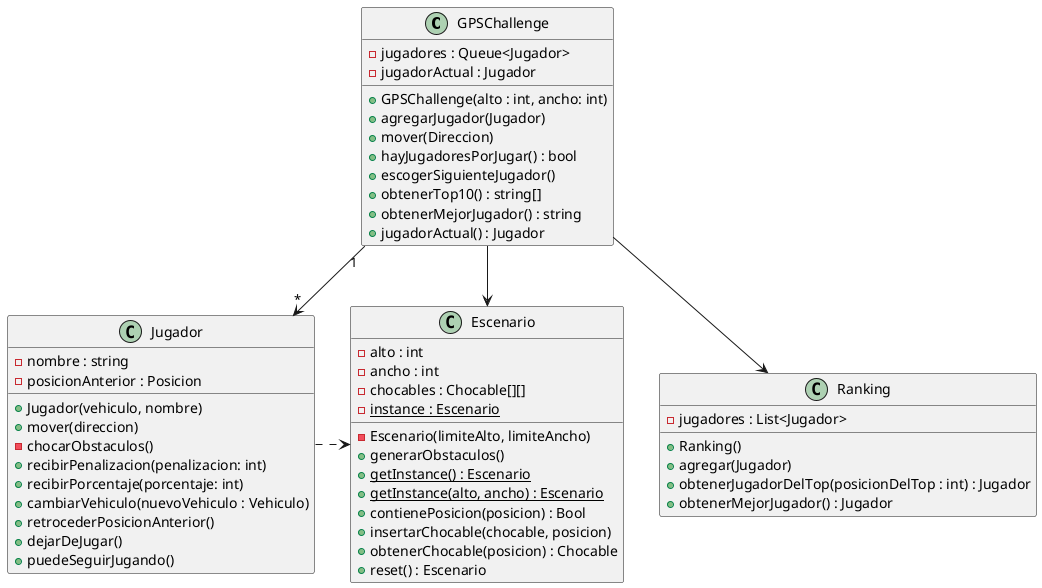 @startuml
'https://plantuml.com/class-diagram

class GPSChallenge {
    - jugadores : Queue<Jugador>
    - jugadorActual : Jugador
    + GPSChallenge(alto : int, ancho: int)
    + agregarJugador(Jugador)
    + mover(Direccion)
    + hayJugadoresPorJugar() : bool
    + escogerSiguienteJugador()
    + obtenerTop10() : string[]
    + obtenerMejorJugador() : string
    + jugadorActual() : Jugador
}

class Ranking {
    - jugadores : List<Jugador>
    + Ranking()
    + agregar(Jugador)
    + obtenerJugadorDelTop(posicionDelTop : int) : Jugador
    + obtenerMejorJugador() : Jugador
}

class Escenario {
    - alto : int
    - ancho : int
    - chocables : Chocable[][]
    - {static} instance : Escenario
    - Escenario(limiteAlto, limiteAncho)
    + generarObstaculos()
    + {static} getInstance() : Escenario
    + {static} getInstance(alto, ancho) : Escenario
    + contienePosicion(posicion) : Bool
    + insertarChocable(chocable, posicion)
    + obtenerChocable(posicion) : Chocable
    + reset() : Escenario
}

class Jugador {
    - nombre : string
    - posicionAnterior : Posicion
    + Jugador(vehiculo, nombre)
    + mover(direccion)
    - chocarObstaculos()
    + recibirPenalizacion(penalizacion: int)
    + recibirPorcentaje(porcentaje: int)
    + cambiarVehiculo(nuevoVehiculo : Vehiculo)
    + retrocederPosicionAnterior()
    + dejarDeJugar()
    + puedeSeguirJugando()
}

GPSChallenge --> Ranking
GPSChallenge "1" --> "*" Jugador
GPSChallenge --> Escenario
Jugador .> Escenario

@enduml
